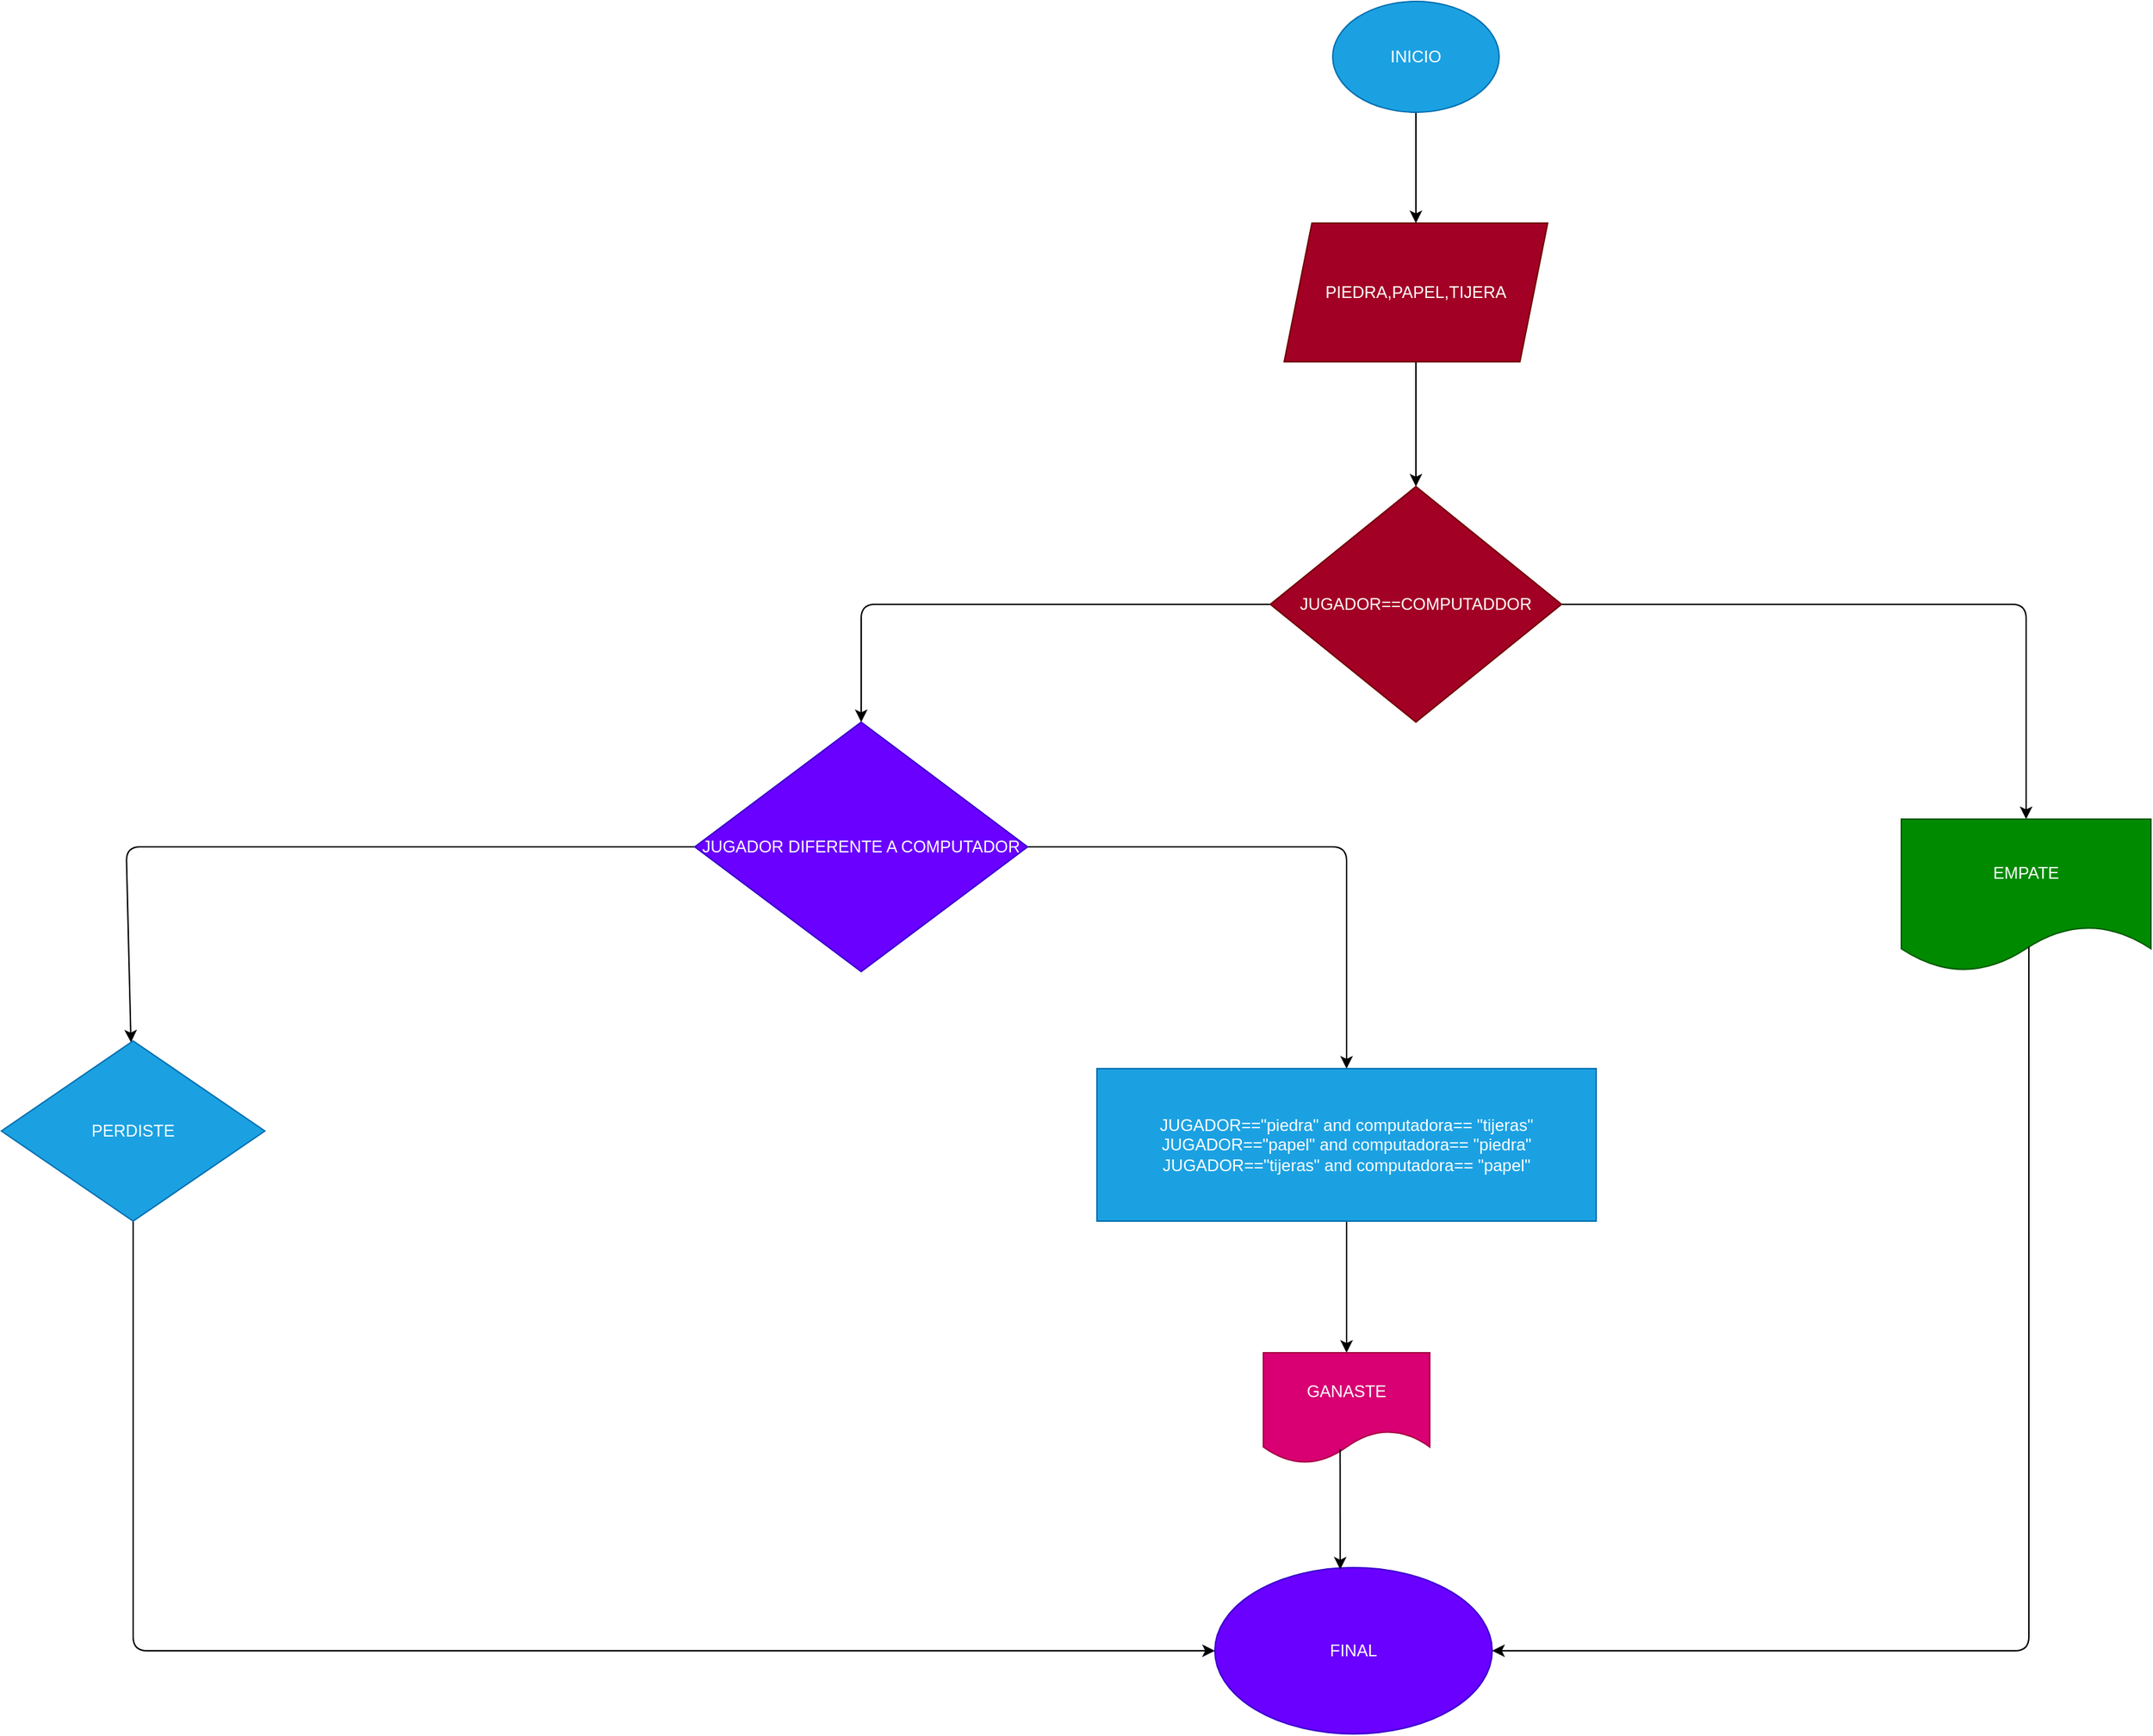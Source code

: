 <mxfile>
    <diagram id="Rv8wGCgd9ijb1oPQ6c8T" name="Page-1">
        <mxGraphModel dx="2174" dy="830" grid="1" gridSize="10" guides="1" tooltips="1" connect="1" arrows="1" fold="1" page="1" pageScale="1" pageWidth="850" pageHeight="1100" math="0" shadow="0">
            <root>
                <mxCell id="0"/>
                <mxCell id="1" parent="0"/>
                <mxCell id="4" value="" style="edgeStyle=none;html=1;" edge="1" parent="1" source="2" target="3">
                    <mxGeometry relative="1" as="geometry"/>
                </mxCell>
                <mxCell id="2" value="INICIO" style="ellipse;whiteSpace=wrap;html=1;fillColor=#1ba1e2;fontColor=#ffffff;strokeColor=#006EAF;" vertex="1" parent="1">
                    <mxGeometry x="310" y="190" width="120" height="80" as="geometry"/>
                </mxCell>
                <mxCell id="6" value="" style="edgeStyle=none;html=1;" edge="1" parent="1" source="3" target="5">
                    <mxGeometry relative="1" as="geometry"/>
                </mxCell>
                <mxCell id="3" value="PIEDRA,PAPEL,TIJERA" style="shape=parallelogram;perimeter=parallelogramPerimeter;whiteSpace=wrap;html=1;fixedSize=1;fillColor=#a20025;strokeColor=#6F0000;fontColor=#ffffff;" vertex="1" parent="1">
                    <mxGeometry x="275" y="350" width="190" height="100" as="geometry"/>
                </mxCell>
                <mxCell id="8" value="" style="edgeStyle=none;html=1;" edge="1" parent="1" source="5" target="7">
                    <mxGeometry relative="1" as="geometry">
                        <Array as="points">
                            <mxPoint x="-30" y="625"/>
                        </Array>
                    </mxGeometry>
                </mxCell>
                <mxCell id="10" value="" style="edgeStyle=none;html=1;" edge="1" parent="1" source="5" target="9">
                    <mxGeometry relative="1" as="geometry">
                        <Array as="points">
                            <mxPoint x="810" y="625"/>
                        </Array>
                    </mxGeometry>
                </mxCell>
                <mxCell id="5" value="JUGADOR==COMPUTADDOR" style="rhombus;whiteSpace=wrap;html=1;fillColor=#a20025;strokeColor=#6F0000;fontColor=#ffffff;" vertex="1" parent="1">
                    <mxGeometry x="265" y="540" width="210" height="170" as="geometry"/>
                </mxCell>
                <mxCell id="13" value="" style="edgeStyle=none;html=1;" edge="1" parent="1" source="7" target="12">
                    <mxGeometry relative="1" as="geometry">
                        <Array as="points">
                            <mxPoint x="320" y="800"/>
                        </Array>
                    </mxGeometry>
                </mxCell>
                <mxCell id="15" value="" style="edgeStyle=none;html=1;" edge="1" parent="1" source="7" target="14">
                    <mxGeometry relative="1" as="geometry">
                        <Array as="points">
                            <mxPoint x="-560" y="800"/>
                        </Array>
                    </mxGeometry>
                </mxCell>
                <mxCell id="7" value="JUGADOR DIFERENTE A COMPUTADOR" style="rhombus;whiteSpace=wrap;html=1;fillColor=#6a00ff;strokeColor=#3700CC;fontColor=#ffffff;" vertex="1" parent="1">
                    <mxGeometry x="-150" y="710" width="240" height="180" as="geometry"/>
                </mxCell>
                <mxCell id="9" value="EMPATE" style="shape=document;whiteSpace=wrap;html=1;boundedLbl=1;fillColor=#008a00;strokeColor=#005700;fontColor=#ffffff;" vertex="1" parent="1">
                    <mxGeometry x="720" y="780" width="180" height="110" as="geometry"/>
                </mxCell>
                <mxCell id="17" value="" style="edgeStyle=none;html=1;" edge="1" parent="1" source="12" target="16">
                    <mxGeometry relative="1" as="geometry"/>
                </mxCell>
                <mxCell id="12" value="JUGADOR==&quot;piedra&quot; and computadora== &quot;tijeras&quot;&lt;br&gt;JUGADOR==&quot;papel&quot; and computadora== &quot;piedra&quot;&lt;br&gt;JUGADOR==&quot;tijeras&quot; and computadora== &quot;papel&quot;" style="whiteSpace=wrap;html=1;fillColor=#1ba1e2;strokeColor=#006EAF;fontColor=#ffffff;" vertex="1" parent="1">
                    <mxGeometry x="140" y="960" width="360" height="110" as="geometry"/>
                </mxCell>
                <mxCell id="19" value="" style="edgeStyle=none;html=1;" edge="1" parent="1" source="14" target="18">
                    <mxGeometry relative="1" as="geometry">
                        <Array as="points">
                            <mxPoint x="-555" y="1380"/>
                        </Array>
                    </mxGeometry>
                </mxCell>
                <mxCell id="14" value="PERDISTE" style="rhombus;whiteSpace=wrap;html=1;fillColor=#1ba1e2;strokeColor=#006EAF;fontColor=#ffffff;" vertex="1" parent="1">
                    <mxGeometry x="-650" y="940" width="190" height="130" as="geometry"/>
                </mxCell>
                <mxCell id="16" value="GANASTE" style="shape=document;whiteSpace=wrap;html=1;boundedLbl=1;fillColor=#d80073;strokeColor=#A50040;fontColor=#ffffff;" vertex="1" parent="1">
                    <mxGeometry x="260" y="1165" width="120" height="80" as="geometry"/>
                </mxCell>
                <mxCell id="18" value="FINAL" style="ellipse;whiteSpace=wrap;html=1;fillColor=#6a00ff;strokeColor=#3700CC;fontColor=#ffffff;" vertex="1" parent="1">
                    <mxGeometry x="225" y="1320" width="200" height="120" as="geometry"/>
                </mxCell>
                <mxCell id="21" value="" style="endArrow=classic;html=1;exitX=0.461;exitY=0.871;exitDx=0;exitDy=0;exitPerimeter=0;entryX=0.452;entryY=0.011;entryDx=0;entryDy=0;entryPerimeter=0;" edge="1" parent="1" source="16" target="18">
                    <mxGeometry width="50" height="50" relative="1" as="geometry">
                        <mxPoint x="270" y="1510" as="sourcePoint"/>
                        <mxPoint x="320" y="1460" as="targetPoint"/>
                    </mxGeometry>
                </mxCell>
                <mxCell id="23" value="" style="endArrow=classic;html=1;exitX=0.511;exitY=0.836;exitDx=0;exitDy=0;exitPerimeter=0;entryX=1;entryY=0.5;entryDx=0;entryDy=0;" edge="1" parent="1" source="9" target="18">
                    <mxGeometry width="50" height="50" relative="1" as="geometry">
                        <mxPoint x="550" y="1295" as="sourcePoint"/>
                        <mxPoint x="600" y="1245" as="targetPoint"/>
                        <Array as="points">
                            <mxPoint x="812" y="1380"/>
                        </Array>
                    </mxGeometry>
                </mxCell>
            </root>
        </mxGraphModel>
    </diagram>
</mxfile>